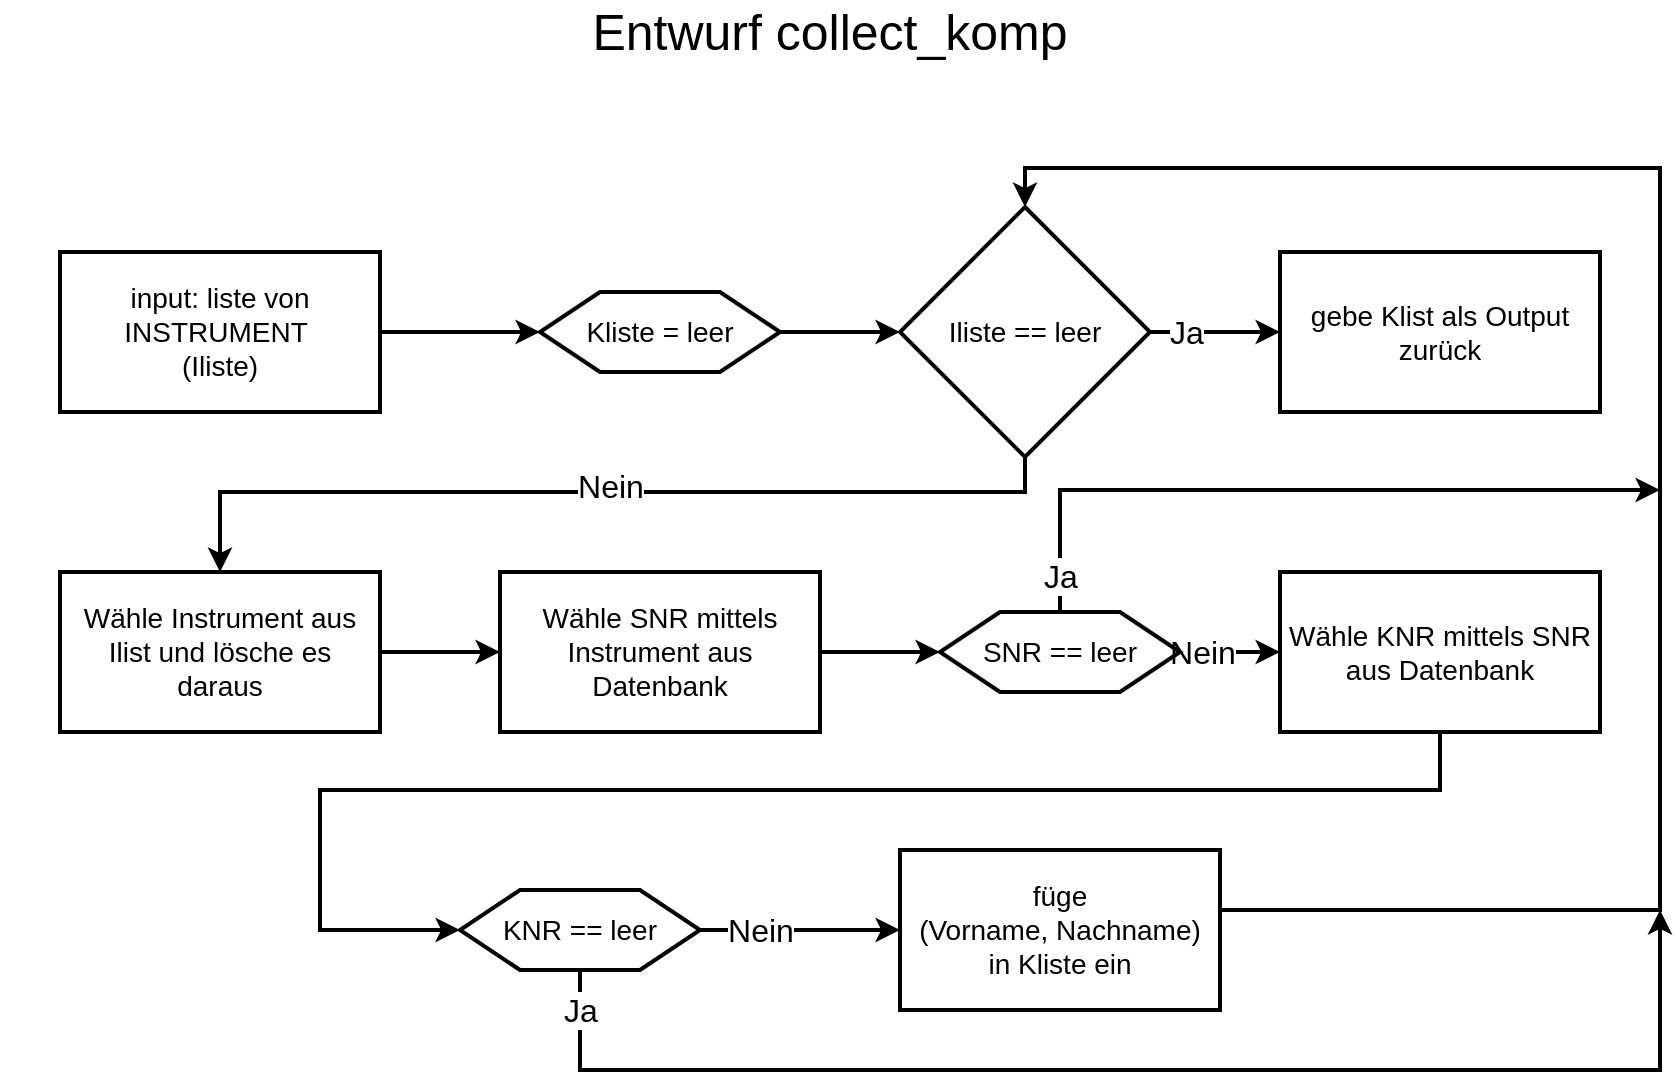 <mxfile version="12.9.6" type="device"><diagram name="Page-1" id="c4acf3e9-155e-7222-9cf6-157b1a14988f"><mxGraphModel dx="946" dy="565" grid="1" gridSize="10" guides="1" tooltips="1" connect="1" arrows="1" fold="1" page="1" pageScale="1" pageWidth="850" pageHeight="1100" background="#ffffff" math="0" shadow="0"><root><mxCell id="0"/><mxCell id="1" parent="0"/><mxCell id="P0SFY6O2kD3lwDDEf55S-3" value="&lt;font style=&quot;font-size: 25px&quot;&gt;Entwurf&amp;nbsp;&lt;/font&gt;&lt;span style=&quot;font-size: 25px&quot;&gt;collect_komp&lt;/span&gt;" style="text;html=1;strokeColor=none;fillColor=none;align=center;verticalAlign=middle;whiteSpace=wrap;rounded=0;" vertex="1" parent="1"><mxGeometry x="10" y="20" width="830" height="20" as="geometry"/></mxCell><mxCell id="P0SFY6O2kD3lwDDEf55S-8" style="edgeStyle=orthogonalEdgeStyle;rounded=0;orthogonalLoop=1;jettySize=auto;html=1;entryX=0;entryY=0.5;entryDx=0;entryDy=0;strokeWidth=2;" edge="1" parent="1" source="P0SFY6O2kD3lwDDEf55S-4" target="P0SFY6O2kD3lwDDEf55S-5"><mxGeometry relative="1" as="geometry"/></mxCell><mxCell id="P0SFY6O2kD3lwDDEf55S-4" value="&lt;font style=&quot;font-size: 14px&quot;&gt;input: liste von INSTRUMENT&amp;nbsp;&lt;br&gt;(Iliste)&lt;/font&gt;" style="rounded=0;whiteSpace=wrap;html=1;strokeWidth=2;fillColor=none;" vertex="1" parent="1"><mxGeometry x="40" y="141" width="160" height="80" as="geometry"/></mxCell><mxCell id="P0SFY6O2kD3lwDDEf55S-16" style="edgeStyle=orthogonalEdgeStyle;rounded=0;orthogonalLoop=1;jettySize=auto;html=1;strokeWidth=2;" edge="1" parent="1" source="P0SFY6O2kD3lwDDEf55S-5" target="P0SFY6O2kD3lwDDEf55S-15"><mxGeometry relative="1" as="geometry"/></mxCell><mxCell id="P0SFY6O2kD3lwDDEf55S-5" value="&lt;font style=&quot;font-size: 14px&quot;&gt;Kliste = leer&lt;/font&gt;" style="shape=hexagon;perimeter=hexagonPerimeter2;whiteSpace=wrap;html=1;strokeWidth=2;fillColor=none;" vertex="1" parent="1"><mxGeometry x="280" y="161" width="120" height="40" as="geometry"/></mxCell><mxCell id="P0SFY6O2kD3lwDDEf55S-12" value="&lt;span style=&quot;font-size: 14px&quot;&gt;gebe Klist als Output zurück&lt;/span&gt;" style="rounded=0;whiteSpace=wrap;html=1;strokeWidth=2;fillColor=none;" vertex="1" parent="1"><mxGeometry x="650" y="141" width="160" height="80" as="geometry"/></mxCell><mxCell id="P0SFY6O2kD3lwDDEf55S-17" style="edgeStyle=orthogonalEdgeStyle;rounded=0;orthogonalLoop=1;jettySize=auto;html=1;entryX=0;entryY=0.5;entryDx=0;entryDy=0;strokeWidth=2;" edge="1" parent="1" source="P0SFY6O2kD3lwDDEf55S-15" target="P0SFY6O2kD3lwDDEf55S-12"><mxGeometry relative="1" as="geometry"/></mxCell><mxCell id="P0SFY6O2kD3lwDDEf55S-66" value="&lt;font style=&quot;font-size: 16px&quot;&gt;Ja&lt;/font&gt;" style="text;html=1;align=center;verticalAlign=middle;resizable=0;points=[];labelBackgroundColor=#ffffff;" vertex="1" connectable="0" parent="P0SFY6O2kD3lwDDEf55S-17"><mxGeometry x="-0.015" relative="1" as="geometry"><mxPoint x="-14.5" as="offset"/></mxGeometry></mxCell><mxCell id="P0SFY6O2kD3lwDDEf55S-25" style="edgeStyle=orthogonalEdgeStyle;rounded=0;orthogonalLoop=1;jettySize=auto;html=1;strokeWidth=2;" edge="1" parent="1" source="P0SFY6O2kD3lwDDEf55S-15" target="P0SFY6O2kD3lwDDEf55S-19"><mxGeometry relative="1" as="geometry"><Array as="points"><mxPoint x="523" y="261"/><mxPoint x="120" y="261"/></Array></mxGeometry></mxCell><mxCell id="P0SFY6O2kD3lwDDEf55S-26" value="&lt;font style=&quot;font-size: 16px&quot;&gt;Nein&lt;/font&gt;" style="text;html=1;align=center;verticalAlign=middle;resizable=0;points=[];labelBackgroundColor=#ffffff;" vertex="1" connectable="0" parent="P0SFY6O2kD3lwDDEf55S-25"><mxGeometry x="-0.019" y="-3" relative="1" as="geometry"><mxPoint as="offset"/></mxGeometry></mxCell><mxCell id="P0SFY6O2kD3lwDDEf55S-15" value="&lt;span style=&quot;font-size: 14px&quot;&gt;Iliste == leer&lt;/span&gt;" style="rhombus;whiteSpace=wrap;html=1;comic=0;strokeWidth=2;fillColor=none;" vertex="1" parent="1"><mxGeometry x="460" y="118.5" width="125" height="125" as="geometry"/></mxCell><mxCell id="P0SFY6O2kD3lwDDEf55S-27" style="edgeStyle=orthogonalEdgeStyle;rounded=0;orthogonalLoop=1;jettySize=auto;html=1;entryX=0;entryY=0.5;entryDx=0;entryDy=0;strokeWidth=2;" edge="1" parent="1" source="P0SFY6O2kD3lwDDEf55S-19" target="P0SFY6O2kD3lwDDEf55S-21"><mxGeometry relative="1" as="geometry"><mxPoint x="250" y="341" as="targetPoint"/></mxGeometry></mxCell><mxCell id="P0SFY6O2kD3lwDDEf55S-19" value="&lt;span style=&quot;font-size: 14px&quot;&gt;Wähle Instrument aus&lt;br&gt;Ilist und lösche es&lt;br&gt;daraus&lt;/span&gt;" style="rounded=0;whiteSpace=wrap;html=1;strokeWidth=2;fillColor=none;perimeterSpacing=0;" vertex="1" parent="1"><mxGeometry x="40" y="301" width="160" height="80" as="geometry"/></mxCell><mxCell id="P0SFY6O2kD3lwDDEf55S-57" style="edgeStyle=orthogonalEdgeStyle;rounded=0;orthogonalLoop=1;jettySize=auto;html=1;entryX=0;entryY=0.5;entryDx=0;entryDy=0;strokeWidth=2;" edge="1" parent="1" source="P0SFY6O2kD3lwDDEf55S-21" target="P0SFY6O2kD3lwDDEf55S-55"><mxGeometry relative="1" as="geometry"/></mxCell><mxCell id="P0SFY6O2kD3lwDDEf55S-21" value="&lt;span style=&quot;font-size: 14px&quot;&gt;Wähle SNR mittels Instrument aus Datenbank&lt;/span&gt;" style="rounded=0;whiteSpace=wrap;html=1;strokeWidth=2;fillColor=none;perimeterSpacing=0;" vertex="1" parent="1"><mxGeometry x="260" y="301" width="160" height="80" as="geometry"/></mxCell><mxCell id="P0SFY6O2kD3lwDDEf55S-29" style="edgeStyle=orthogonalEdgeStyle;rounded=0;orthogonalLoop=1;jettySize=auto;html=1;strokeWidth=2;entryX=0.5;entryY=0;entryDx=0;entryDy=0;" edge="1" parent="1" source="P0SFY6O2kD3lwDDEf55S-22" target="P0SFY6O2kD3lwDDEf55S-15"><mxGeometry relative="1" as="geometry"><mxPoint x="601" y="450" as="targetPoint"/><Array as="points"><mxPoint x="840" y="470"/><mxPoint x="840" y="99"/><mxPoint x="523" y="99"/></Array></mxGeometry></mxCell><mxCell id="P0SFY6O2kD3lwDDEf55S-22" value="&lt;span style=&quot;font-size: 14px&quot;&gt;füge (Vorname,&amp;nbsp;&lt;/span&gt;&lt;span style=&quot;font-size: 14px&quot;&gt;Nachname&lt;/span&gt;&lt;span style=&quot;font-size: 14px&quot;&gt;)&lt;br&gt;in Kliste ein&lt;/span&gt;" style="rounded=0;whiteSpace=wrap;html=1;strokeWidth=2;fillColor=none;perimeterSpacing=0;" vertex="1" parent="1"><mxGeometry x="460" y="440" width="160" height="80" as="geometry"/></mxCell><mxCell id="P0SFY6O2kD3lwDDEf55S-58" value="&lt;font style=&quot;font-size: 16px&quot;&gt;Ja&lt;/font&gt;" style="edgeStyle=orthogonalEdgeStyle;rounded=0;orthogonalLoop=1;jettySize=auto;html=1;strokeWidth=2;exitX=0.5;exitY=0;exitDx=0;exitDy=0;" edge="1" parent="1" source="P0SFY6O2kD3lwDDEf55S-55"><mxGeometry x="-0.898" relative="1" as="geometry"><mxPoint x="840" y="260" as="targetPoint"/><mxPoint x="540" y="280" as="sourcePoint"/><Array as="points"><mxPoint x="540" y="260"/></Array><mxPoint as="offset"/></mxGeometry></mxCell><mxCell id="P0SFY6O2kD3lwDDEf55S-69" style="edgeStyle=orthogonalEdgeStyle;rounded=0;orthogonalLoop=1;jettySize=auto;html=1;strokeWidth=2;" edge="1" parent="1" source="P0SFY6O2kD3lwDDEf55S-55" target="P0SFY6O2kD3lwDDEf55S-67"><mxGeometry relative="1" as="geometry"/></mxCell><mxCell id="P0SFY6O2kD3lwDDEf55S-70" value="&lt;font style=&quot;font-size: 16px&quot;&gt;Nein&lt;/font&gt;" style="text;html=1;align=center;verticalAlign=middle;resizable=0;points=[];labelBackgroundColor=#ffffff;" vertex="1" connectable="0" parent="P0SFY6O2kD3lwDDEf55S-69"><mxGeometry x="-0.15" y="1" relative="1" as="geometry"><mxPoint x="-11" y="1" as="offset"/></mxGeometry></mxCell><mxCell id="P0SFY6O2kD3lwDDEf55S-55" value="&lt;font style=&quot;font-size: 14px&quot;&gt;SNR == leer&lt;/font&gt;" style="shape=hexagon;perimeter=hexagonPerimeter2;whiteSpace=wrap;html=1;strokeWidth=2;fillColor=none;" vertex="1" parent="1"><mxGeometry x="480" y="321" width="120" height="40" as="geometry"/></mxCell><mxCell id="P0SFY6O2kD3lwDDEf55S-62" style="edgeStyle=orthogonalEdgeStyle;rounded=0;orthogonalLoop=1;jettySize=auto;html=1;strokeWidth=2;exitX=0.5;exitY=1;exitDx=0;exitDy=0;" edge="1" parent="1" source="P0SFY6O2kD3lwDDEf55S-68"><mxGeometry relative="1" as="geometry"><mxPoint x="840" y="470" as="targetPoint"/><mxPoint x="200" y="480" as="sourcePoint"/><Array as="points"><mxPoint x="300" y="550"/><mxPoint x="840" y="550"/></Array></mxGeometry></mxCell><mxCell id="P0SFY6O2kD3lwDDEf55S-72" value="&lt;font style=&quot;font-size: 16px&quot;&gt;Ja&lt;/font&gt;" style="text;html=1;align=center;verticalAlign=middle;resizable=0;points=[];labelBackgroundColor=#ffffff;" vertex="1" connectable="0" parent="P0SFY6O2kD3lwDDEf55S-62"><mxGeometry x="-0.689" y="2" relative="1" as="geometry"><mxPoint x="-54" y="-28" as="offset"/></mxGeometry></mxCell><mxCell id="P0SFY6O2kD3lwDDEf55S-71" style="edgeStyle=orthogonalEdgeStyle;rounded=0;orthogonalLoop=1;jettySize=auto;html=1;entryX=0;entryY=0.5;entryDx=0;entryDy=0;strokeWidth=2;" edge="1" parent="1" source="P0SFY6O2kD3lwDDEf55S-67" target="P0SFY6O2kD3lwDDEf55S-68"><mxGeometry relative="1" as="geometry"><Array as="points"><mxPoint x="730" y="410"/><mxPoint x="170" y="410"/><mxPoint x="170" y="480"/></Array></mxGeometry></mxCell><mxCell id="P0SFY6O2kD3lwDDEf55S-67" value="&lt;span style=&quot;font-size: 14px&quot;&gt;Wähle KNR mittels SNR aus Datenbank&lt;/span&gt;" style="rounded=0;whiteSpace=wrap;html=1;strokeWidth=2;fillColor=none;perimeterSpacing=0;" vertex="1" parent="1"><mxGeometry x="650" y="301" width="160" height="80" as="geometry"/></mxCell><mxCell id="P0SFY6O2kD3lwDDEf55S-73" style="edgeStyle=orthogonalEdgeStyle;rounded=0;orthogonalLoop=1;jettySize=auto;html=1;entryX=0;entryY=0.5;entryDx=0;entryDy=0;strokeWidth=2;" edge="1" parent="1" source="P0SFY6O2kD3lwDDEf55S-68" target="P0SFY6O2kD3lwDDEf55S-22"><mxGeometry relative="1" as="geometry"/></mxCell><mxCell id="P0SFY6O2kD3lwDDEf55S-74" value="&lt;font style=&quot;font-size: 16px&quot;&gt;Nein&lt;/font&gt;" style="text;html=1;align=center;verticalAlign=middle;resizable=0;points=[];labelBackgroundColor=#ffffff;" vertex="1" connectable="0" parent="P0SFY6O2kD3lwDDEf55S-73"><mxGeometry x="-0.68" y="-2" relative="1" as="geometry"><mxPoint x="14" y="-2" as="offset"/></mxGeometry></mxCell><mxCell id="P0SFY6O2kD3lwDDEf55S-68" value="&lt;font style=&quot;font-size: 14px&quot;&gt;KNR == leer&lt;/font&gt;" style="shape=hexagon;perimeter=hexagonPerimeter2;whiteSpace=wrap;html=1;strokeWidth=2;fillColor=none;" vertex="1" parent="1"><mxGeometry x="240" y="460" width="120" height="40" as="geometry"/></mxCell></root></mxGraphModel></diagram></mxfile>